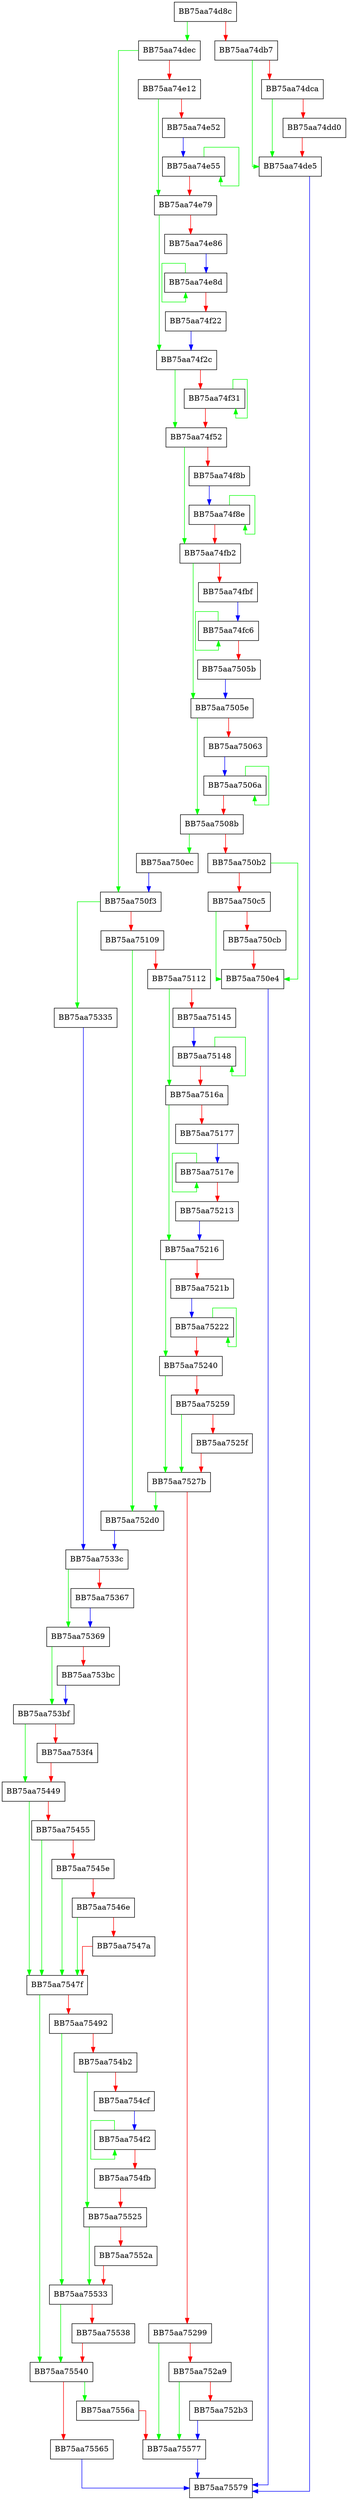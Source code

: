 digraph Scan {
  node [shape="box"];
  graph [splines=ortho];
  BB75aa74d8c -> BB75aa74dec [color="green"];
  BB75aa74d8c -> BB75aa74db7 [color="red"];
  BB75aa74db7 -> BB75aa74de5 [color="green"];
  BB75aa74db7 -> BB75aa74dca [color="red"];
  BB75aa74dca -> BB75aa74de5 [color="green"];
  BB75aa74dca -> BB75aa74dd0 [color="red"];
  BB75aa74dd0 -> BB75aa74de5 [color="red"];
  BB75aa74de5 -> BB75aa75579 [color="blue"];
  BB75aa74dec -> BB75aa750f3 [color="green"];
  BB75aa74dec -> BB75aa74e12 [color="red"];
  BB75aa74e12 -> BB75aa74e79 [color="green"];
  BB75aa74e12 -> BB75aa74e52 [color="red"];
  BB75aa74e52 -> BB75aa74e55 [color="blue"];
  BB75aa74e55 -> BB75aa74e55 [color="green"];
  BB75aa74e55 -> BB75aa74e79 [color="red"];
  BB75aa74e79 -> BB75aa74f2c [color="green"];
  BB75aa74e79 -> BB75aa74e86 [color="red"];
  BB75aa74e86 -> BB75aa74e8d [color="blue"];
  BB75aa74e8d -> BB75aa74e8d [color="green"];
  BB75aa74e8d -> BB75aa74f22 [color="red"];
  BB75aa74f22 -> BB75aa74f2c [color="blue"];
  BB75aa74f2c -> BB75aa74f52 [color="green"];
  BB75aa74f2c -> BB75aa74f31 [color="red"];
  BB75aa74f31 -> BB75aa74f31 [color="green"];
  BB75aa74f31 -> BB75aa74f52 [color="red"];
  BB75aa74f52 -> BB75aa74fb2 [color="green"];
  BB75aa74f52 -> BB75aa74f8b [color="red"];
  BB75aa74f8b -> BB75aa74f8e [color="blue"];
  BB75aa74f8e -> BB75aa74f8e [color="green"];
  BB75aa74f8e -> BB75aa74fb2 [color="red"];
  BB75aa74fb2 -> BB75aa7505e [color="green"];
  BB75aa74fb2 -> BB75aa74fbf [color="red"];
  BB75aa74fbf -> BB75aa74fc6 [color="blue"];
  BB75aa74fc6 -> BB75aa74fc6 [color="green"];
  BB75aa74fc6 -> BB75aa7505b [color="red"];
  BB75aa7505b -> BB75aa7505e [color="blue"];
  BB75aa7505e -> BB75aa7508b [color="green"];
  BB75aa7505e -> BB75aa75063 [color="red"];
  BB75aa75063 -> BB75aa7506a [color="blue"];
  BB75aa7506a -> BB75aa7506a [color="green"];
  BB75aa7506a -> BB75aa7508b [color="red"];
  BB75aa7508b -> BB75aa750ec [color="green"];
  BB75aa7508b -> BB75aa750b2 [color="red"];
  BB75aa750b2 -> BB75aa750e4 [color="green"];
  BB75aa750b2 -> BB75aa750c5 [color="red"];
  BB75aa750c5 -> BB75aa750e4 [color="green"];
  BB75aa750c5 -> BB75aa750cb [color="red"];
  BB75aa750cb -> BB75aa750e4 [color="red"];
  BB75aa750e4 -> BB75aa75579 [color="blue"];
  BB75aa750ec -> BB75aa750f3 [color="blue"];
  BB75aa750f3 -> BB75aa75335 [color="green"];
  BB75aa750f3 -> BB75aa75109 [color="red"];
  BB75aa75109 -> BB75aa752d0 [color="green"];
  BB75aa75109 -> BB75aa75112 [color="red"];
  BB75aa75112 -> BB75aa7516a [color="green"];
  BB75aa75112 -> BB75aa75145 [color="red"];
  BB75aa75145 -> BB75aa75148 [color="blue"];
  BB75aa75148 -> BB75aa75148 [color="green"];
  BB75aa75148 -> BB75aa7516a [color="red"];
  BB75aa7516a -> BB75aa75216 [color="green"];
  BB75aa7516a -> BB75aa75177 [color="red"];
  BB75aa75177 -> BB75aa7517e [color="blue"];
  BB75aa7517e -> BB75aa7517e [color="green"];
  BB75aa7517e -> BB75aa75213 [color="red"];
  BB75aa75213 -> BB75aa75216 [color="blue"];
  BB75aa75216 -> BB75aa75240 [color="green"];
  BB75aa75216 -> BB75aa7521b [color="red"];
  BB75aa7521b -> BB75aa75222 [color="blue"];
  BB75aa75222 -> BB75aa75222 [color="green"];
  BB75aa75222 -> BB75aa75240 [color="red"];
  BB75aa75240 -> BB75aa7527b [color="green"];
  BB75aa75240 -> BB75aa75259 [color="red"];
  BB75aa75259 -> BB75aa7527b [color="green"];
  BB75aa75259 -> BB75aa7525f [color="red"];
  BB75aa7525f -> BB75aa7527b [color="red"];
  BB75aa7527b -> BB75aa752d0 [color="green"];
  BB75aa7527b -> BB75aa75299 [color="red"];
  BB75aa75299 -> BB75aa75577 [color="green"];
  BB75aa75299 -> BB75aa752a9 [color="red"];
  BB75aa752a9 -> BB75aa75577 [color="green"];
  BB75aa752a9 -> BB75aa752b3 [color="red"];
  BB75aa752b3 -> BB75aa75577 [color="blue"];
  BB75aa752d0 -> BB75aa7533c [color="blue"];
  BB75aa75335 -> BB75aa7533c [color="blue"];
  BB75aa7533c -> BB75aa75369 [color="green"];
  BB75aa7533c -> BB75aa75367 [color="red"];
  BB75aa75367 -> BB75aa75369 [color="blue"];
  BB75aa75369 -> BB75aa753bf [color="green"];
  BB75aa75369 -> BB75aa753bc [color="red"];
  BB75aa753bc -> BB75aa753bf [color="blue"];
  BB75aa753bf -> BB75aa75449 [color="green"];
  BB75aa753bf -> BB75aa753f4 [color="red"];
  BB75aa753f4 -> BB75aa75449 [color="red"];
  BB75aa75449 -> BB75aa7547f [color="green"];
  BB75aa75449 -> BB75aa75455 [color="red"];
  BB75aa75455 -> BB75aa7547f [color="green"];
  BB75aa75455 -> BB75aa7545e [color="red"];
  BB75aa7545e -> BB75aa7547f [color="green"];
  BB75aa7545e -> BB75aa7546e [color="red"];
  BB75aa7546e -> BB75aa7547f [color="green"];
  BB75aa7546e -> BB75aa7547a [color="red"];
  BB75aa7547a -> BB75aa7547f [color="red"];
  BB75aa7547f -> BB75aa75540 [color="green"];
  BB75aa7547f -> BB75aa75492 [color="red"];
  BB75aa75492 -> BB75aa75533 [color="green"];
  BB75aa75492 -> BB75aa754b2 [color="red"];
  BB75aa754b2 -> BB75aa75525 [color="green"];
  BB75aa754b2 -> BB75aa754cf [color="red"];
  BB75aa754cf -> BB75aa754f2 [color="blue"];
  BB75aa754f2 -> BB75aa754f2 [color="green"];
  BB75aa754f2 -> BB75aa754fb [color="red"];
  BB75aa754fb -> BB75aa75525 [color="red"];
  BB75aa75525 -> BB75aa75533 [color="green"];
  BB75aa75525 -> BB75aa7552a [color="red"];
  BB75aa7552a -> BB75aa75533 [color="red"];
  BB75aa75533 -> BB75aa75540 [color="green"];
  BB75aa75533 -> BB75aa75538 [color="red"];
  BB75aa75538 -> BB75aa75540 [color="red"];
  BB75aa75540 -> BB75aa7556a [color="green"];
  BB75aa75540 -> BB75aa75565 [color="red"];
  BB75aa75565 -> BB75aa75579 [color="blue"];
  BB75aa7556a -> BB75aa75577 [color="red"];
  BB75aa75577 -> BB75aa75579 [color="blue"];
}
